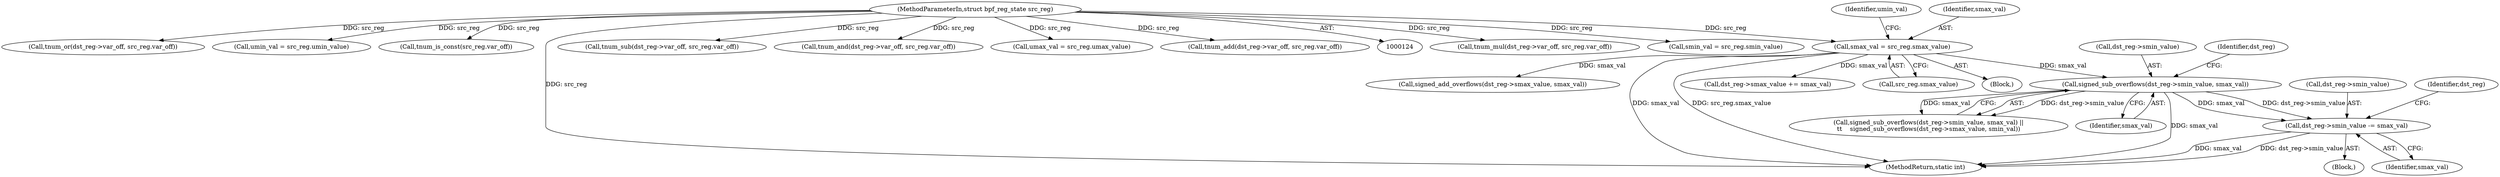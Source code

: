 digraph "0_linux_0c17d1d2c61936401f4702e1846e2c19b200f958@pointer" {
"1000311" [label="(Call,dst_reg->smin_value -= smax_val)"];
"1000288" [label="(Call,signed_sub_overflows(dst_reg->smin_value, smax_val))"];
"1000168" [label="(Call,smax_val = src_reg.smax_value)"];
"1000128" [label="(MethodParameterIn,struct bpf_reg_state src_reg)"];
"1000367" [label="(Call,tnum_mul(dst_reg->var_off, src_reg.var_off))"];
"1000170" [label="(Call,src_reg.smax_value)"];
"1000129" [label="(Block,)"];
"1000310" [label="(Block,)"];
"1000311" [label="(Call,dst_reg->smin_value -= smax_val)"];
"1000163" [label="(Call,smin_val = src_reg.smin_value)"];
"1000169" [label="(Identifier,smax_val)"];
"1000295" [label="(Identifier,dst_reg)"];
"1000563" [label="(Call,tnum_or(dst_reg->var_off, src_reg.var_off))"];
"1000288" [label="(Call,signed_sub_overflows(dst_reg->smin_value, smax_val))"];
"1000312" [label="(Call,dst_reg->smin_value)"];
"1000173" [label="(Call,umin_val = src_reg.umin_value)"];
"1000289" [label="(Call,dst_reg->smin_value)"];
"1000206" [label="(Call,signed_add_overflows(dst_reg->smax_value, smax_val))"];
"1000292" [label="(Identifier,smax_val)"];
"1000185" [label="(Call,tnum_is_const(src_reg.var_off))"];
"1000174" [label="(Identifier,umin_val)"];
"1000315" [label="(Identifier,smax_val)"];
"1000771" [label="(MethodReturn,static int)"];
"1000287" [label="(Call,signed_sub_overflows(dst_reg->smin_value, smax_val) ||\n\t\t    signed_sub_overflows(dst_reg->smax_value, smin_val))"];
"1000168" [label="(Call,smax_val = src_reg.smax_value)"];
"1000354" [label="(Call,tnum_sub(dst_reg->var_off, src_reg.var_off))"];
"1000128" [label="(MethodParameterIn,struct bpf_reg_state src_reg)"];
"1000474" [label="(Call,tnum_and(dst_reg->var_off, src_reg.var_off))"];
"1000318" [label="(Identifier,dst_reg)"];
"1000178" [label="(Call,umax_val = src_reg.umax_value)"];
"1000277" [label="(Call,tnum_add(dst_reg->var_off, src_reg.var_off))"];
"1000229" [label="(Call,dst_reg->smax_value += smax_val)"];
"1000311" -> "1000310"  [label="AST: "];
"1000311" -> "1000315"  [label="CFG: "];
"1000312" -> "1000311"  [label="AST: "];
"1000315" -> "1000311"  [label="AST: "];
"1000318" -> "1000311"  [label="CFG: "];
"1000311" -> "1000771"  [label="DDG: dst_reg->smin_value"];
"1000311" -> "1000771"  [label="DDG: smax_val"];
"1000288" -> "1000311"  [label="DDG: smax_val"];
"1000288" -> "1000311"  [label="DDG: dst_reg->smin_value"];
"1000288" -> "1000287"  [label="AST: "];
"1000288" -> "1000292"  [label="CFG: "];
"1000289" -> "1000288"  [label="AST: "];
"1000292" -> "1000288"  [label="AST: "];
"1000295" -> "1000288"  [label="CFG: "];
"1000287" -> "1000288"  [label="CFG: "];
"1000288" -> "1000771"  [label="DDG: smax_val"];
"1000288" -> "1000287"  [label="DDG: dst_reg->smin_value"];
"1000288" -> "1000287"  [label="DDG: smax_val"];
"1000168" -> "1000288"  [label="DDG: smax_val"];
"1000168" -> "1000129"  [label="AST: "];
"1000168" -> "1000170"  [label="CFG: "];
"1000169" -> "1000168"  [label="AST: "];
"1000170" -> "1000168"  [label="AST: "];
"1000174" -> "1000168"  [label="CFG: "];
"1000168" -> "1000771"  [label="DDG: smax_val"];
"1000168" -> "1000771"  [label="DDG: src_reg.smax_value"];
"1000128" -> "1000168"  [label="DDG: src_reg"];
"1000168" -> "1000206"  [label="DDG: smax_val"];
"1000168" -> "1000229"  [label="DDG: smax_val"];
"1000128" -> "1000124"  [label="AST: "];
"1000128" -> "1000771"  [label="DDG: src_reg"];
"1000128" -> "1000163"  [label="DDG: src_reg"];
"1000128" -> "1000173"  [label="DDG: src_reg"];
"1000128" -> "1000178"  [label="DDG: src_reg"];
"1000128" -> "1000185"  [label="DDG: src_reg"];
"1000128" -> "1000277"  [label="DDG: src_reg"];
"1000128" -> "1000354"  [label="DDG: src_reg"];
"1000128" -> "1000367"  [label="DDG: src_reg"];
"1000128" -> "1000474"  [label="DDG: src_reg"];
"1000128" -> "1000563"  [label="DDG: src_reg"];
}
